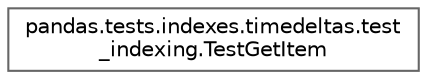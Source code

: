 digraph "Graphical Class Hierarchy"
{
 // LATEX_PDF_SIZE
  bgcolor="transparent";
  edge [fontname=Helvetica,fontsize=10,labelfontname=Helvetica,labelfontsize=10];
  node [fontname=Helvetica,fontsize=10,shape=box,height=0.2,width=0.4];
  rankdir="LR";
  Node0 [id="Node000000",label="pandas.tests.indexes.timedeltas.test\l_indexing.TestGetItem",height=0.2,width=0.4,color="grey40", fillcolor="white", style="filled",URL="$de/d9f/classpandas_1_1tests_1_1indexes_1_1timedeltas_1_1test__indexing_1_1TestGetItem.html",tooltip=" "];
}
